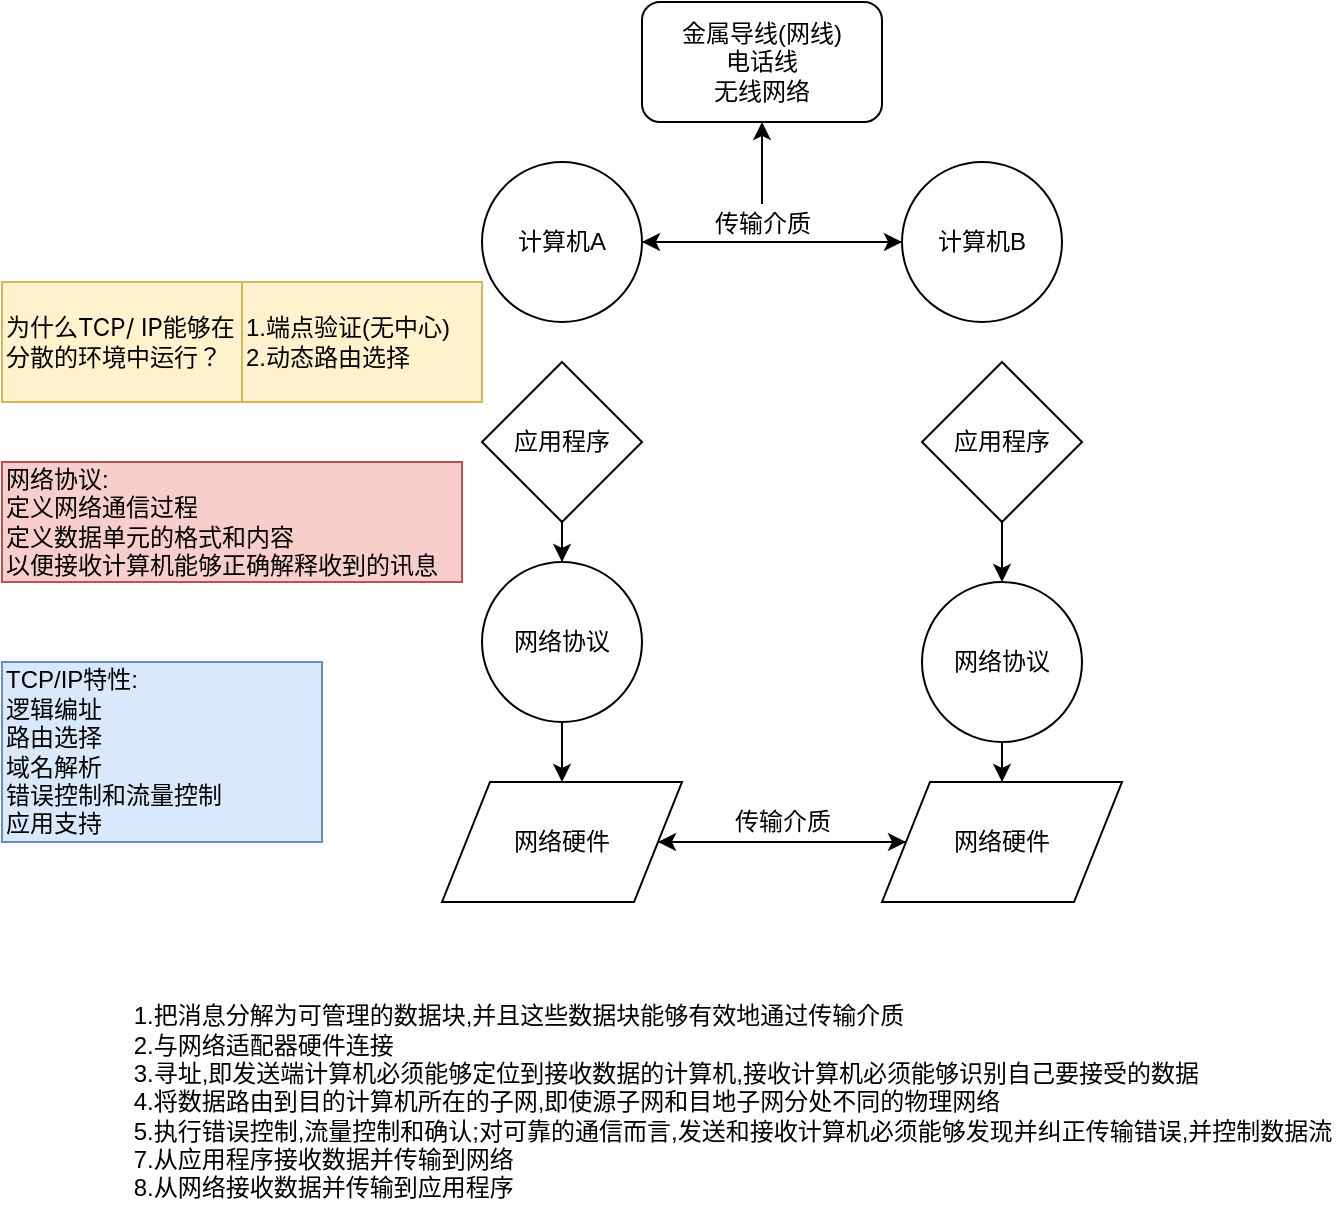 <mxfile version="12.4.3" type="github" pages="1"><diagram id="-HcEdCnNv1vFEBofj0wJ" name="Page-1"><mxGraphModel dx="1182" dy="533" grid="1" gridSize="10" guides="1" tooltips="1" connect="1" arrows="1" fold="1" page="1" pageScale="1" pageWidth="827" pageHeight="1169" math="0" shadow="0"><root><mxCell id="0"/><mxCell id="1" parent="0"/><mxCell id="AQWfhN3zrh3Kat8lIzcX-6" value="" style="edgeStyle=orthogonalEdgeStyle;rounded=0;orthogonalLoop=1;jettySize=auto;html=1;" edge="1" parent="1" source="AQWfhN3zrh3Kat8lIzcX-3" target="AQWfhN3zrh3Kat8lIzcX-4"><mxGeometry relative="1" as="geometry"><mxPoint x="400" y="140" as="targetPoint"/></mxGeometry></mxCell><mxCell id="AQWfhN3zrh3Kat8lIzcX-3" value="计算机A" style="ellipse;whiteSpace=wrap;html=1;aspect=fixed;" vertex="1" parent="1"><mxGeometry x="240" y="100" width="80" height="80" as="geometry"/></mxCell><mxCell id="AQWfhN3zrh3Kat8lIzcX-7" style="edgeStyle=orthogonalEdgeStyle;rounded=0;orthogonalLoop=1;jettySize=auto;html=1;entryX=1;entryY=0.5;entryDx=0;entryDy=0;" edge="1" parent="1" source="AQWfhN3zrh3Kat8lIzcX-4" target="AQWfhN3zrh3Kat8lIzcX-3"><mxGeometry relative="1" as="geometry"/></mxCell><mxCell id="AQWfhN3zrh3Kat8lIzcX-4" value="&lt;span style=&quot;white-space: normal&quot;&gt;计算机B&lt;/span&gt;" style="ellipse;whiteSpace=wrap;html=1;aspect=fixed;" vertex="1" parent="1"><mxGeometry x="450" y="100" width="80" height="80" as="geometry"/></mxCell><mxCell id="AQWfhN3zrh3Kat8lIzcX-14" value="" style="edgeStyle=orthogonalEdgeStyle;rounded=0;orthogonalLoop=1;jettySize=auto;html=1;" edge="1" parent="1" source="AQWfhN3zrh3Kat8lIzcX-8" target="AQWfhN3zrh3Kat8lIzcX-11"><mxGeometry relative="1" as="geometry"/></mxCell><mxCell id="AQWfhN3zrh3Kat8lIzcX-8" value="传输介质" style="text;html=1;align=center;verticalAlign=middle;resizable=0;points=[];;autosize=1;" vertex="1" parent="1"><mxGeometry x="350" y="121" width="60" height="20" as="geometry"/></mxCell><mxCell id="AQWfhN3zrh3Kat8lIzcX-11" value="金属导线(网线)&lt;br&gt;电话线&lt;br&gt;无线网络" style="rounded=1;whiteSpace=wrap;html=1;" vertex="1" parent="1"><mxGeometry x="320" y="20" width="120" height="60" as="geometry"/></mxCell><mxCell id="AQWfhN3zrh3Kat8lIzcX-24" value="" style="edgeStyle=orthogonalEdgeStyle;rounded=0;orthogonalLoop=1;jettySize=auto;html=1;" edge="1" parent="1" source="AQWfhN3zrh3Kat8lIzcX-17" target="AQWfhN3zrh3Kat8lIzcX-19"><mxGeometry relative="1" as="geometry"/></mxCell><mxCell id="AQWfhN3zrh3Kat8lIzcX-17" value="应用程序" style="rhombus;whiteSpace=wrap;html=1;" vertex="1" parent="1"><mxGeometry x="240" y="200" width="80" height="80" as="geometry"/></mxCell><mxCell id="AQWfhN3zrh3Kat8lIzcX-23" value="" style="edgeStyle=orthogonalEdgeStyle;rounded=0;orthogonalLoop=1;jettySize=auto;html=1;" edge="1" parent="1" source="AQWfhN3zrh3Kat8lIzcX-18" target="AQWfhN3zrh3Kat8lIzcX-20"><mxGeometry relative="1" as="geometry"/></mxCell><mxCell id="AQWfhN3zrh3Kat8lIzcX-18" value="&lt;span style=&quot;white-space: normal&quot;&gt;应用程序&lt;/span&gt;" style="rhombus;whiteSpace=wrap;html=1;" vertex="1" parent="1"><mxGeometry x="460" y="200" width="80" height="80" as="geometry"/></mxCell><mxCell id="AQWfhN3zrh3Kat8lIzcX-25" value="" style="edgeStyle=orthogonalEdgeStyle;rounded=0;orthogonalLoop=1;jettySize=auto;html=1;" edge="1" parent="1" source="AQWfhN3zrh3Kat8lIzcX-19" target="AQWfhN3zrh3Kat8lIzcX-21"><mxGeometry relative="1" as="geometry"/></mxCell><mxCell id="AQWfhN3zrh3Kat8lIzcX-19" value="网络协议" style="ellipse;whiteSpace=wrap;html=1;aspect=fixed;" vertex="1" parent="1"><mxGeometry x="240" y="300" width="80" height="80" as="geometry"/></mxCell><mxCell id="AQWfhN3zrh3Kat8lIzcX-26" value="" style="edgeStyle=orthogonalEdgeStyle;rounded=0;orthogonalLoop=1;jettySize=auto;html=1;" edge="1" parent="1" source="AQWfhN3zrh3Kat8lIzcX-20" target="AQWfhN3zrh3Kat8lIzcX-22"><mxGeometry relative="1" as="geometry"/></mxCell><mxCell id="AQWfhN3zrh3Kat8lIzcX-20" value="&lt;span style=&quot;white-space: normal&quot;&gt;网络协议&lt;/span&gt;" style="ellipse;whiteSpace=wrap;html=1;aspect=fixed;" vertex="1" parent="1"><mxGeometry x="460" y="310" width="80" height="80" as="geometry"/></mxCell><mxCell id="AQWfhN3zrh3Kat8lIzcX-27" style="edgeStyle=orthogonalEdgeStyle;rounded=0;orthogonalLoop=1;jettySize=auto;html=1;entryX=0;entryY=0.5;entryDx=0;entryDy=0;" edge="1" parent="1" source="AQWfhN3zrh3Kat8lIzcX-21" target="AQWfhN3zrh3Kat8lIzcX-22"><mxGeometry relative="1" as="geometry"/></mxCell><mxCell id="AQWfhN3zrh3Kat8lIzcX-21" value="网络硬件" style="shape=parallelogram;perimeter=parallelogramPerimeter;whiteSpace=wrap;html=1;" vertex="1" parent="1"><mxGeometry x="220" y="410" width="120" height="60" as="geometry"/></mxCell><mxCell id="AQWfhN3zrh3Kat8lIzcX-28" style="edgeStyle=orthogonalEdgeStyle;rounded=0;orthogonalLoop=1;jettySize=auto;html=1;" edge="1" parent="1" source="AQWfhN3zrh3Kat8lIzcX-22" target="AQWfhN3zrh3Kat8lIzcX-21"><mxGeometry relative="1" as="geometry"/></mxCell><mxCell id="AQWfhN3zrh3Kat8lIzcX-22" value="&lt;span style=&quot;white-space: normal&quot;&gt;网络硬件&lt;/span&gt;" style="shape=parallelogram;perimeter=parallelogramPerimeter;whiteSpace=wrap;html=1;" vertex="1" parent="1"><mxGeometry x="440" y="410" width="120" height="60" as="geometry"/></mxCell><mxCell id="AQWfhN3zrh3Kat8lIzcX-29" value="传输介质" style="text;html=1;align=center;verticalAlign=middle;resizable=0;points=[];;autosize=1;" vertex="1" parent="1"><mxGeometry x="360" y="420" width="60" height="20" as="geometry"/></mxCell><mxCell id="AQWfhN3zrh3Kat8lIzcX-30" value="网络协议:&lt;br&gt;定义网络通信过程&lt;br&gt;定义数据单元的格式和内容&lt;br&gt;以便接收计算机能够正确解释收到的讯息" style="text;html=1;align=left;verticalAlign=middle;resizable=0;points=[];;autosize=1;fillColor=#f8cecc;strokeColor=#b85450;" vertex="1" parent="1"><mxGeometry y="250" width="230" height="60" as="geometry"/></mxCell><mxCell id="AQWfhN3zrh3Kat8lIzcX-47" value="TCP/IP特性:&lt;br&gt;逻辑编址&lt;br&gt;路由选择&lt;br&gt;域名解析&lt;br&gt;错误控制和流量控制&lt;br&gt;应用支持" style="rounded=0;whiteSpace=wrap;html=1;align=left;fillColor=#dae8fc;strokeColor=#6c8ebf;" vertex="1" parent="1"><mxGeometry y="350" width="160" height="90" as="geometry"/></mxCell><mxCell id="AQWfhN3zrh3Kat8lIzcX-48" value="&lt;pre&gt;&lt;span style=&quot;box-sizing: border-box ; outline: 0px ; margin: 0px ; padding: 0px ; overflow-wrap: break-word ; font-family: &amp;#34;microsoft yahei&amp;#34; , &amp;#34;sf pro display&amp;#34; , &amp;#34;roboto&amp;#34; , &amp;#34;noto&amp;#34; , &amp;#34;arial&amp;#34; , &amp;#34;pingfang sc&amp;#34; , sans-serif ; white-space: normal&quot;&gt;&lt;font style=&quot;font-size: 12px&quot;&gt;为什么TCP/ IP能够在分散的环境中运行？&lt;/font&gt;&lt;/span&gt;&lt;/pre&gt;" style="rounded=0;whiteSpace=wrap;html=1;align=left;fillColor=#fff2cc;strokeColor=#d6b656;" vertex="1" parent="1"><mxGeometry y="160" width="120" height="60" as="geometry"/></mxCell><mxCell id="AQWfhN3zrh3Kat8lIzcX-51" value="1.端点验证(无中心)&lt;br&gt;2.动态路由选择" style="rounded=0;whiteSpace=wrap;html=1;align=left;fillColor=#fff2cc;strokeColor=#d6b656;" vertex="1" parent="1"><mxGeometry x="120" y="160" width="120" height="60" as="geometry"/></mxCell><mxCell id="AQWfhN3zrh3Kat8lIzcX-52" value="&lt;div style=&quot;text-align: left&quot;&gt;&lt;span&gt;1.把消息分解为可管理的数据块,并且这些数据块能够有效地通过传输介质&lt;/span&gt;&lt;/div&gt;&lt;div style=&quot;text-align: left&quot;&gt;&lt;span&gt;2.与网络适配器硬件连接&lt;/span&gt;&lt;/div&gt;&lt;div style=&quot;text-align: left&quot;&gt;&lt;span&gt;3.寻址,即发送端计算机必须能够定位到接收数据的计算机,接收计算机必须能够识别自己要接受的数据&lt;/span&gt;&lt;/div&gt;&lt;div style=&quot;text-align: left&quot;&gt;&lt;span&gt;4.将数据路由到目的计算机所在的子网,即使源子网和目地子网分处不同的物理网络&lt;/span&gt;&lt;/div&gt;&lt;div style=&quot;text-align: left&quot;&gt;&lt;span&gt;5.执行错误控制,流量控制和确认;对可靠的通信而言,发送和接收计算机必须能够发现并纠正传输错误,并控制数据流&lt;/span&gt;&lt;/div&gt;&lt;div style=&quot;text-align: left&quot;&gt;&lt;span&gt;7.从应用程序接收数据并传输到网络&lt;/span&gt;&lt;/div&gt;&lt;div style=&quot;text-align: left&quot;&gt;&lt;span&gt;8.从网络接收数据并传输到应用程序&lt;/span&gt;&lt;/div&gt;" style="text;html=1;align=center;verticalAlign=middle;resizable=0;points=[];;autosize=1;" vertex="1" parent="1"><mxGeometry x="60" y="520" width="610" height="100" as="geometry"/></mxCell></root></mxGraphModel></diagram></mxfile>
